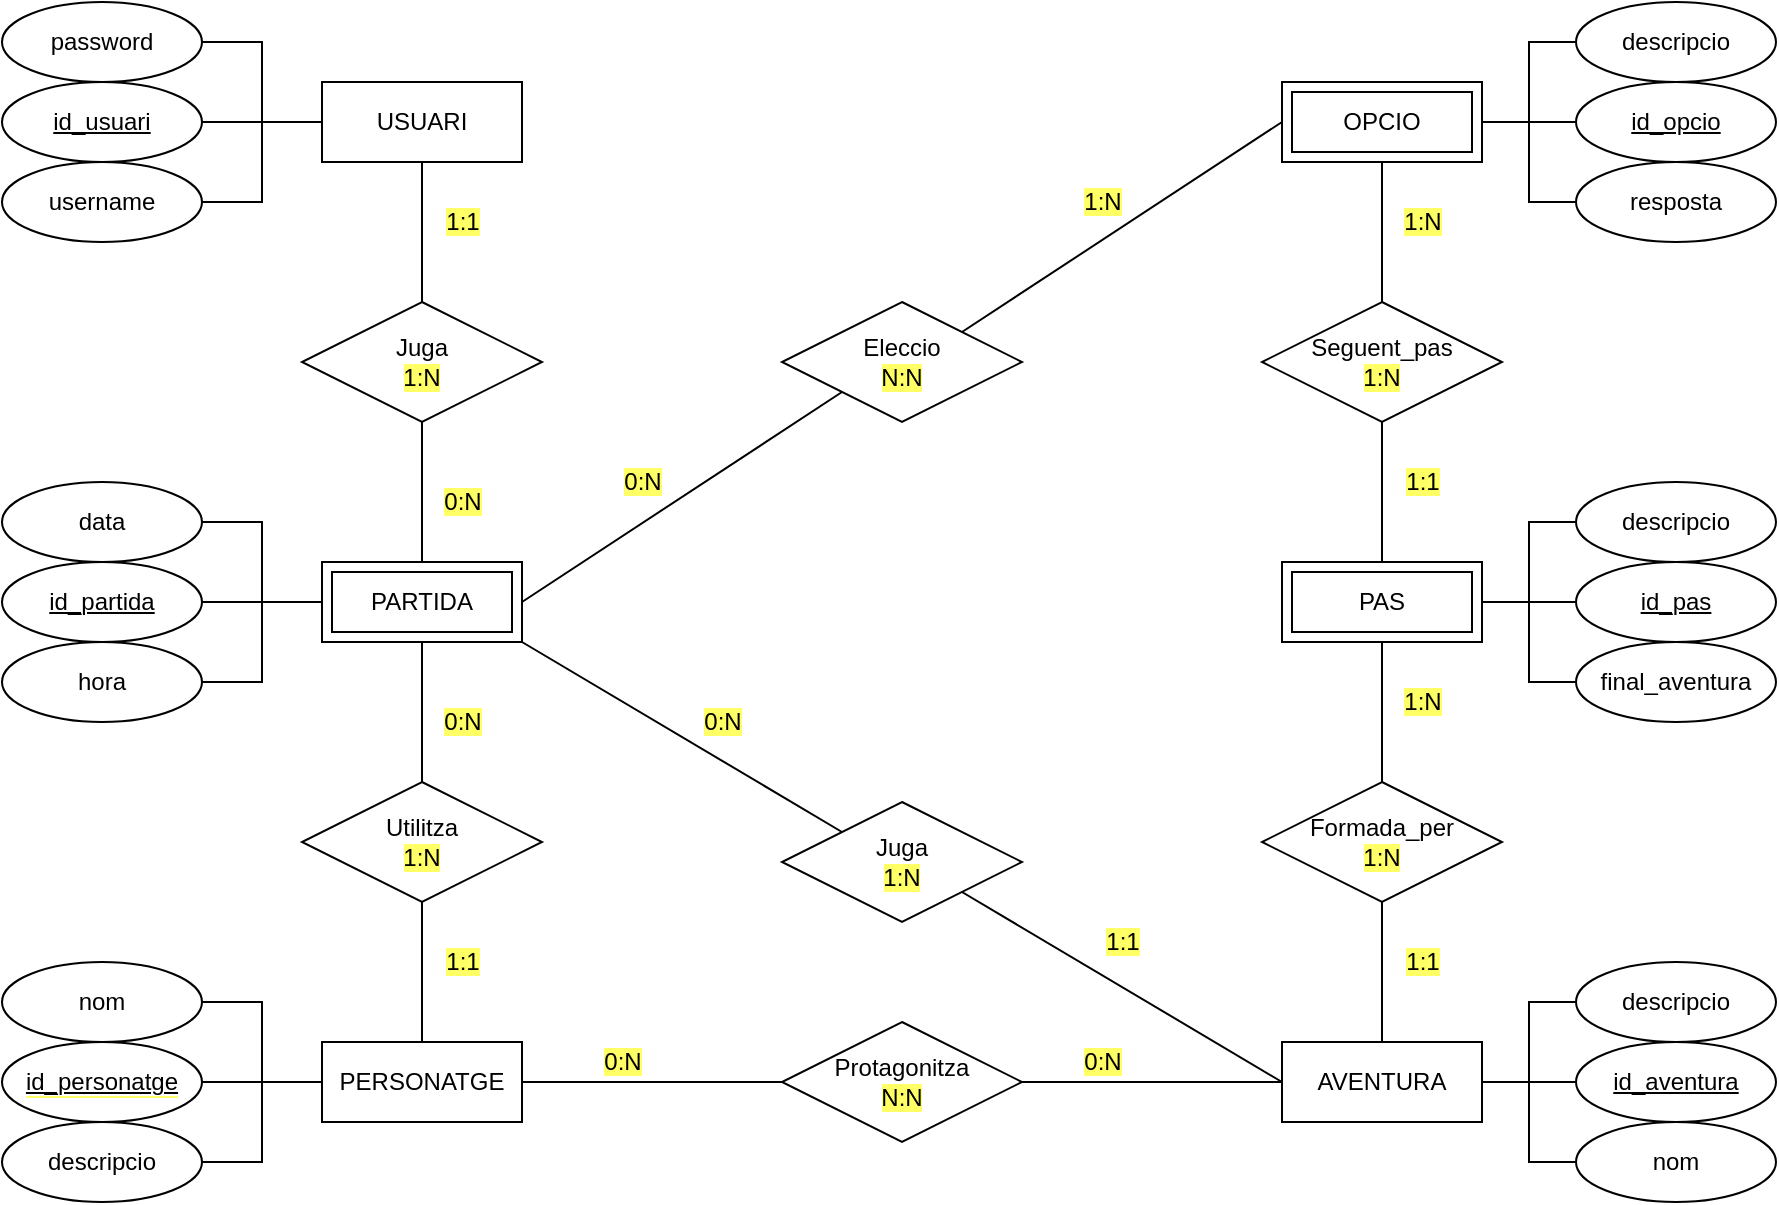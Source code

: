<mxfile version="16.2.4" type="device"><diagram id="tnUeGrokoE91-5UtO8Fx" name="Page-1"><mxGraphModel dx="1888" dy="615" grid="1" gridSize="10" guides="1" tooltips="1" connect="1" arrows="1" fold="1" page="1" pageScale="1" pageWidth="827" pageHeight="1169" math="0" shadow="0"><root><mxCell id="0"/><mxCell id="1" parent="0"/><mxCell id="eRpHurypJ3GQB4cxgc3K-1" value="USUARI" style="whiteSpace=wrap;html=1;align=center;" vertex="1" parent="1"><mxGeometry x="100" y="120" width="100" height="40" as="geometry"/></mxCell><mxCell id="eRpHurypJ3GQB4cxgc3K-16" style="edgeStyle=orthogonalEdgeStyle;rounded=0;orthogonalLoop=1;jettySize=auto;html=1;exitX=1;exitY=0.5;exitDx=0;exitDy=0;entryX=0;entryY=0.5;entryDx=0;entryDy=0;endArrow=none;endFill=0;" edge="1" parent="1" source="eRpHurypJ3GQB4cxgc3K-6" target="eRpHurypJ3GQB4cxgc3K-15"><mxGeometry relative="1" as="geometry"/></mxCell><mxCell id="eRpHurypJ3GQB4cxgc3K-6" value="PERSONATGE" style="whiteSpace=wrap;html=1;align=center;" vertex="1" parent="1"><mxGeometry x="100" y="600" width="100" height="40" as="geometry"/></mxCell><mxCell id="eRpHurypJ3GQB4cxgc3K-19" value="" style="edgeStyle=orthogonalEdgeStyle;rounded=0;orthogonalLoop=1;jettySize=auto;html=1;endArrow=none;endFill=0;" edge="1" parent="1" source="eRpHurypJ3GQB4cxgc3K-7" target="eRpHurypJ3GQB4cxgc3K-18"><mxGeometry relative="1" as="geometry"/></mxCell><mxCell id="eRpHurypJ3GQB4cxgc3K-84" style="edgeStyle=orthogonalEdgeStyle;rounded=0;orthogonalLoop=1;jettySize=auto;html=1;exitX=1;exitY=0.5;exitDx=0;exitDy=0;entryX=0;entryY=0.5;entryDx=0;entryDy=0;endArrow=none;endFill=0;" edge="1" parent="1" source="eRpHurypJ3GQB4cxgc3K-7" target="eRpHurypJ3GQB4cxgc3K-83"><mxGeometry relative="1" as="geometry"/></mxCell><mxCell id="eRpHurypJ3GQB4cxgc3K-7" value="AVENTURA" style="whiteSpace=wrap;html=1;align=center;" vertex="1" parent="1"><mxGeometry x="580" y="600" width="100" height="40" as="geometry"/></mxCell><mxCell id="eRpHurypJ3GQB4cxgc3K-13" value="" style="edgeStyle=orthogonalEdgeStyle;rounded=0;orthogonalLoop=1;jettySize=auto;html=1;endArrow=none;endFill=0;" edge="1" parent="1" source="eRpHurypJ3GQB4cxgc3K-8" target="eRpHurypJ3GQB4cxgc3K-12"><mxGeometry relative="1" as="geometry"/></mxCell><mxCell id="eRpHurypJ3GQB4cxgc3K-26" style="rounded=0;orthogonalLoop=1;jettySize=auto;html=1;exitX=1;exitY=0.5;exitDx=0;exitDy=0;entryX=0;entryY=1;entryDx=0;entryDy=0;endArrow=none;endFill=0;" edge="1" parent="1" source="eRpHurypJ3GQB4cxgc3K-8" target="eRpHurypJ3GQB4cxgc3K-25"><mxGeometry relative="1" as="geometry"/></mxCell><mxCell id="eRpHurypJ3GQB4cxgc3K-32" style="edgeStyle=none;rounded=0;orthogonalLoop=1;jettySize=auto;html=1;exitX=1;exitY=1;exitDx=0;exitDy=0;entryX=0;entryY=0;entryDx=0;entryDy=0;endArrow=none;endFill=0;" edge="1" parent="1" source="eRpHurypJ3GQB4cxgc3K-8" target="eRpHurypJ3GQB4cxgc3K-31"><mxGeometry relative="1" as="geometry"/></mxCell><mxCell id="eRpHurypJ3GQB4cxgc3K-8" value="PARTIDA" style="shape=ext;margin=3;double=1;whiteSpace=wrap;html=1;align=center;" vertex="1" parent="1"><mxGeometry x="100" y="360" width="100" height="40" as="geometry"/></mxCell><mxCell id="eRpHurypJ3GQB4cxgc3K-10" value="" style="edgeStyle=orthogonalEdgeStyle;rounded=0;orthogonalLoop=1;jettySize=auto;html=1;endArrow=none;endFill=0;" edge="1" parent="1" source="eRpHurypJ3GQB4cxgc3K-9" target="eRpHurypJ3GQB4cxgc3K-1"><mxGeometry relative="1" as="geometry"/></mxCell><mxCell id="eRpHurypJ3GQB4cxgc3K-11" value="" style="edgeStyle=orthogonalEdgeStyle;rounded=0;orthogonalLoop=1;jettySize=auto;html=1;endArrow=none;endFill=0;" edge="1" parent="1" source="eRpHurypJ3GQB4cxgc3K-9" target="eRpHurypJ3GQB4cxgc3K-8"><mxGeometry relative="1" as="geometry"/></mxCell><mxCell id="eRpHurypJ3GQB4cxgc3K-9" value="Juga&lt;br&gt;&lt;span style=&quot;background-color: rgb(255 , 255 , 102)&quot;&gt;1:N&lt;/span&gt;" style="shape=rhombus;perimeter=rhombusPerimeter;whiteSpace=wrap;html=1;align=center;" vertex="1" parent="1"><mxGeometry x="90" y="230" width="120" height="60" as="geometry"/></mxCell><mxCell id="eRpHurypJ3GQB4cxgc3K-14" value="" style="edgeStyle=orthogonalEdgeStyle;rounded=0;orthogonalLoop=1;jettySize=auto;html=1;endArrow=none;endFill=0;" edge="1" parent="1" source="eRpHurypJ3GQB4cxgc3K-12" target="eRpHurypJ3GQB4cxgc3K-6"><mxGeometry relative="1" as="geometry"/></mxCell><mxCell id="eRpHurypJ3GQB4cxgc3K-12" value="Utilitza&lt;br&gt;&lt;span style=&quot;background-color: rgb(255 , 255 , 102)&quot;&gt;1:N&lt;/span&gt;" style="shape=rhombus;perimeter=rhombusPerimeter;whiteSpace=wrap;html=1;align=center;" vertex="1" parent="1"><mxGeometry x="90" y="470" width="120" height="60" as="geometry"/></mxCell><mxCell id="eRpHurypJ3GQB4cxgc3K-17" style="edgeStyle=orthogonalEdgeStyle;rounded=0;orthogonalLoop=1;jettySize=auto;html=1;exitX=1;exitY=0.5;exitDx=0;exitDy=0;entryX=0;entryY=0.5;entryDx=0;entryDy=0;endArrow=none;endFill=0;" edge="1" parent="1" source="eRpHurypJ3GQB4cxgc3K-15" target="eRpHurypJ3GQB4cxgc3K-7"><mxGeometry relative="1" as="geometry"/></mxCell><mxCell id="eRpHurypJ3GQB4cxgc3K-15" value="Protagonitza&lt;br&gt;&lt;span style=&quot;background-color: rgb(255 , 255 , 102)&quot;&gt;N:N&lt;/span&gt;" style="shape=rhombus;perimeter=rhombusPerimeter;whiteSpace=wrap;html=1;align=center;" vertex="1" parent="1"><mxGeometry x="330" y="590" width="120" height="60" as="geometry"/></mxCell><mxCell id="eRpHurypJ3GQB4cxgc3K-18" value="Formada_per&lt;br&gt;&lt;span style=&quot;background-color: rgb(255 , 255 , 102)&quot;&gt;1:N&lt;/span&gt;" style="shape=rhombus;perimeter=rhombusPerimeter;whiteSpace=wrap;html=1;align=center;" vertex="1" parent="1"><mxGeometry x="570" y="470" width="120" height="60" as="geometry"/></mxCell><mxCell id="eRpHurypJ3GQB4cxgc3K-21" value="" style="edgeStyle=orthogonalEdgeStyle;rounded=0;orthogonalLoop=1;jettySize=auto;html=1;endArrow=none;endFill=0;" edge="1" parent="1" source="eRpHurypJ3GQB4cxgc3K-20" target="eRpHurypJ3GQB4cxgc3K-18"><mxGeometry relative="1" as="geometry"/></mxCell><mxCell id="eRpHurypJ3GQB4cxgc3K-20" value="PAS" style="shape=ext;margin=3;double=1;whiteSpace=wrap;html=1;align=center;" vertex="1" parent="1"><mxGeometry x="580" y="360" width="100" height="40" as="geometry"/></mxCell><mxCell id="eRpHurypJ3GQB4cxgc3K-23" value="" style="edgeStyle=orthogonalEdgeStyle;rounded=0;orthogonalLoop=1;jettySize=auto;html=1;endArrow=none;endFill=0;" edge="1" parent="1" source="eRpHurypJ3GQB4cxgc3K-22" target="eRpHurypJ3GQB4cxgc3K-20"><mxGeometry relative="1" as="geometry"/></mxCell><mxCell id="eRpHurypJ3GQB4cxgc3K-22" value="Seguent_pas&lt;br&gt;&lt;span style=&quot;background-color: rgb(255 , 255 , 102)&quot;&gt;1:N&lt;/span&gt;" style="shape=rhombus;perimeter=rhombusPerimeter;whiteSpace=wrap;html=1;align=center;" vertex="1" parent="1"><mxGeometry x="570" y="230" width="120" height="60" as="geometry"/></mxCell><mxCell id="eRpHurypJ3GQB4cxgc3K-59" value="" style="edgeStyle=orthogonalEdgeStyle;rounded=0;orthogonalLoop=1;jettySize=auto;html=1;endArrow=none;endFill=0;" edge="1" parent="1" source="eRpHurypJ3GQB4cxgc3K-24" target="eRpHurypJ3GQB4cxgc3K-22"><mxGeometry relative="1" as="geometry"/></mxCell><mxCell id="eRpHurypJ3GQB4cxgc3K-24" value="OPCIO" style="shape=ext;margin=3;double=1;whiteSpace=wrap;html=1;align=center;" vertex="1" parent="1"><mxGeometry x="580" y="120" width="100" height="40" as="geometry"/></mxCell><mxCell id="eRpHurypJ3GQB4cxgc3K-27" style="edgeStyle=none;rounded=0;orthogonalLoop=1;jettySize=auto;html=1;exitX=1;exitY=0;exitDx=0;exitDy=0;entryX=0;entryY=0.5;entryDx=0;entryDy=0;endArrow=none;endFill=0;" edge="1" parent="1" source="eRpHurypJ3GQB4cxgc3K-25" target="eRpHurypJ3GQB4cxgc3K-24"><mxGeometry relative="1" as="geometry"/></mxCell><mxCell id="eRpHurypJ3GQB4cxgc3K-25" value="Eleccio&lt;br&gt;&lt;span style=&quot;background-color: rgb(255 , 255 , 102)&quot;&gt;N:N&lt;/span&gt;" style="shape=rhombus;perimeter=rhombusPerimeter;whiteSpace=wrap;html=1;align=center;" vertex="1" parent="1"><mxGeometry x="330" y="230" width="120" height="60" as="geometry"/></mxCell><mxCell id="eRpHurypJ3GQB4cxgc3K-35" value="" style="edgeStyle=none;rounded=0;orthogonalLoop=1;jettySize=auto;html=1;endArrow=none;endFill=0;" edge="1" parent="1" target="eRpHurypJ3GQB4cxgc3K-34"><mxGeometry relative="1" as="geometry"><mxPoint x="330" y="300" as="sourcePoint"/></mxGeometry></mxCell><mxCell id="eRpHurypJ3GQB4cxgc3K-33" style="edgeStyle=none;rounded=0;orthogonalLoop=1;jettySize=auto;html=1;exitX=1;exitY=1;exitDx=0;exitDy=0;entryX=0;entryY=0.5;entryDx=0;entryDy=0;endArrow=none;endFill=0;" edge="1" parent="1" source="eRpHurypJ3GQB4cxgc3K-31" target="eRpHurypJ3GQB4cxgc3K-7"><mxGeometry relative="1" as="geometry"/></mxCell><mxCell id="eRpHurypJ3GQB4cxgc3K-31" value="Juga&lt;br&gt;&lt;span style=&quot;background-color: rgb(255 , 255 , 102)&quot;&gt;1:N&lt;/span&gt;" style="shape=rhombus;perimeter=rhombusPerimeter;whiteSpace=wrap;html=1;align=center;" vertex="1" parent="1"><mxGeometry x="330" y="480" width="120" height="60" as="geometry"/></mxCell><mxCell id="eRpHurypJ3GQB4cxgc3K-40" style="edgeStyle=orthogonalEdgeStyle;rounded=0;orthogonalLoop=1;jettySize=auto;html=1;exitX=1;exitY=0.5;exitDx=0;exitDy=0;entryX=0;entryY=0.5;entryDx=0;entryDy=0;endArrow=none;endFill=0;" edge="1" parent="1" source="eRpHurypJ3GQB4cxgc3K-36" target="eRpHurypJ3GQB4cxgc3K-1"><mxGeometry relative="1" as="geometry"/></mxCell><mxCell id="eRpHurypJ3GQB4cxgc3K-36" value="id_usuari" style="ellipse;whiteSpace=wrap;html=1;align=center;fontStyle=4;" vertex="1" parent="1"><mxGeometry x="-60" y="120" width="100" height="40" as="geometry"/></mxCell><mxCell id="eRpHurypJ3GQB4cxgc3K-39" style="edgeStyle=orthogonalEdgeStyle;rounded=0;orthogonalLoop=1;jettySize=auto;html=1;exitX=1;exitY=0.5;exitDx=0;exitDy=0;entryX=0;entryY=0.5;entryDx=0;entryDy=0;endArrow=none;endFill=0;" edge="1" parent="1" source="eRpHurypJ3GQB4cxgc3K-37" target="eRpHurypJ3GQB4cxgc3K-1"><mxGeometry relative="1" as="geometry"/></mxCell><mxCell id="eRpHurypJ3GQB4cxgc3K-37" value="username" style="ellipse;whiteSpace=wrap;html=1;align=center;" vertex="1" parent="1"><mxGeometry x="-60" y="160" width="100" height="40" as="geometry"/></mxCell><mxCell id="eRpHurypJ3GQB4cxgc3K-41" style="edgeStyle=orthogonalEdgeStyle;rounded=0;orthogonalLoop=1;jettySize=auto;html=1;exitX=1;exitY=0.5;exitDx=0;exitDy=0;entryX=0;entryY=0.5;entryDx=0;entryDy=0;endArrow=none;endFill=0;" edge="1" parent="1" source="eRpHurypJ3GQB4cxgc3K-38" target="eRpHurypJ3GQB4cxgc3K-1"><mxGeometry relative="1" as="geometry"/></mxCell><mxCell id="eRpHurypJ3GQB4cxgc3K-38" value="password" style="ellipse;whiteSpace=wrap;html=1;align=center;" vertex="1" parent="1"><mxGeometry x="-60" y="80" width="100" height="40" as="geometry"/></mxCell><mxCell id="eRpHurypJ3GQB4cxgc3K-43" value="" style="edgeStyle=orthogonalEdgeStyle;rounded=0;orthogonalLoop=1;jettySize=auto;html=1;endArrow=none;endFill=0;entryX=0;entryY=0.5;entryDx=0;entryDy=0;" edge="1" parent="1" source="eRpHurypJ3GQB4cxgc3K-42" target="eRpHurypJ3GQB4cxgc3K-8"><mxGeometry relative="1" as="geometry"/></mxCell><mxCell id="eRpHurypJ3GQB4cxgc3K-42" value="id_partida" style="ellipse;whiteSpace=wrap;html=1;align=center;fontStyle=4;" vertex="1" parent="1"><mxGeometry x="-60" y="360" width="100" height="40" as="geometry"/></mxCell><mxCell id="eRpHurypJ3GQB4cxgc3K-55" style="edgeStyle=orthogonalEdgeStyle;rounded=0;orthogonalLoop=1;jettySize=auto;html=1;exitX=1;exitY=0.5;exitDx=0;exitDy=0;entryX=0;entryY=0.5;entryDx=0;entryDy=0;endArrow=none;endFill=0;" edge="1" parent="1" source="eRpHurypJ3GQB4cxgc3K-44" target="eRpHurypJ3GQB4cxgc3K-8"><mxGeometry relative="1" as="geometry"/></mxCell><mxCell id="eRpHurypJ3GQB4cxgc3K-44" value="data" style="ellipse;whiteSpace=wrap;html=1;align=center;" vertex="1" parent="1"><mxGeometry x="-60" y="320" width="100" height="40" as="geometry"/></mxCell><mxCell id="eRpHurypJ3GQB4cxgc3K-51" style="edgeStyle=orthogonalEdgeStyle;rounded=0;orthogonalLoop=1;jettySize=auto;html=1;exitX=1;exitY=0.5;exitDx=0;exitDy=0;entryX=0;entryY=0.5;entryDx=0;entryDy=0;endArrow=none;endFill=0;" edge="1" parent="1" source="eRpHurypJ3GQB4cxgc3K-45" target="eRpHurypJ3GQB4cxgc3K-8"><mxGeometry relative="1" as="geometry"/></mxCell><mxCell id="eRpHurypJ3GQB4cxgc3K-45" value="hora" style="ellipse;whiteSpace=wrap;html=1;align=center;" vertex="1" parent="1"><mxGeometry x="-60" y="400" width="100" height="40" as="geometry"/></mxCell><mxCell id="eRpHurypJ3GQB4cxgc3K-57" value="&lt;span style=&quot;background-color: rgb(255 , 255 , 102)&quot;&gt;1:1&lt;/span&gt;" style="text;html=1;align=center;verticalAlign=middle;resizable=0;points=[];autosize=1;strokeColor=none;fillColor=none;" vertex="1" parent="1"><mxGeometry x="155" y="180" width="30" height="20" as="geometry"/></mxCell><mxCell id="eRpHurypJ3GQB4cxgc3K-58" value="&lt;span style=&quot;background-color: rgb(255 , 255 , 102)&quot;&gt;0:N&lt;/span&gt;" style="text;html=1;align=center;verticalAlign=middle;resizable=0;points=[];autosize=1;strokeColor=none;fillColor=none;" vertex="1" parent="1"><mxGeometry x="155" y="320" width="30" height="20" as="geometry"/></mxCell><mxCell id="eRpHurypJ3GQB4cxgc3K-60" value="&lt;span style=&quot;background-color: rgb(255 , 255 , 102)&quot;&gt;0:N&lt;/span&gt;" style="text;html=1;align=center;verticalAlign=middle;resizable=0;points=[];autosize=1;strokeColor=none;fillColor=none;" vertex="1" parent="1"><mxGeometry x="155" y="430" width="30" height="20" as="geometry"/></mxCell><mxCell id="eRpHurypJ3GQB4cxgc3K-61" value="&lt;span style=&quot;background-color: rgb(255 , 255 , 102)&quot;&gt;1:1&lt;/span&gt;" style="text;html=1;align=center;verticalAlign=middle;resizable=0;points=[];autosize=1;strokeColor=none;fillColor=none;" vertex="1" parent="1"><mxGeometry x="155" y="550" width="30" height="20" as="geometry"/></mxCell><mxCell id="eRpHurypJ3GQB4cxgc3K-62" value="&lt;span style=&quot;background-color: rgb(255 , 255 , 102)&quot;&gt;0:N&lt;/span&gt;" style="text;html=1;align=center;verticalAlign=middle;resizable=0;points=[];autosize=1;strokeColor=none;fillColor=none;" vertex="1" parent="1"><mxGeometry x="235" y="600" width="30" height="20" as="geometry"/></mxCell><mxCell id="eRpHurypJ3GQB4cxgc3K-63" value="&lt;span style=&quot;background-color: rgb(255 , 255 , 102)&quot;&gt;0:N&lt;/span&gt;" style="text;html=1;align=center;verticalAlign=middle;resizable=0;points=[];autosize=1;strokeColor=none;fillColor=none;" vertex="1" parent="1"><mxGeometry x="475" y="600" width="30" height="20" as="geometry"/></mxCell><mxCell id="eRpHurypJ3GQB4cxgc3K-65" value="" style="edgeStyle=orthogonalEdgeStyle;rounded=0;orthogonalLoop=1;jettySize=auto;html=1;endArrow=none;endFill=0;" edge="1" parent="1" source="eRpHurypJ3GQB4cxgc3K-64" target="eRpHurypJ3GQB4cxgc3K-6"><mxGeometry relative="1" as="geometry"/></mxCell><mxCell id="eRpHurypJ3GQB4cxgc3K-64" value="&lt;span style=&quot;background-color: rgb(255 , 255 , 255)&quot;&gt;id_personatge&lt;/span&gt;" style="ellipse;whiteSpace=wrap;html=1;align=center;fontStyle=4;labelBackgroundColor=#FFFF66;" vertex="1" parent="1"><mxGeometry x="-60" y="600" width="100" height="40" as="geometry"/></mxCell><mxCell id="eRpHurypJ3GQB4cxgc3K-69" style="edgeStyle=orthogonalEdgeStyle;rounded=0;orthogonalLoop=1;jettySize=auto;html=1;exitX=1;exitY=0.5;exitDx=0;exitDy=0;entryX=0;entryY=0.5;entryDx=0;entryDy=0;endArrow=none;endFill=0;" edge="1" parent="1" source="eRpHurypJ3GQB4cxgc3K-66" target="eRpHurypJ3GQB4cxgc3K-6"><mxGeometry relative="1" as="geometry"/></mxCell><mxCell id="eRpHurypJ3GQB4cxgc3K-66" value="nom" style="ellipse;whiteSpace=wrap;html=1;align=center;labelBackgroundColor=#FFFFFF;" vertex="1" parent="1"><mxGeometry x="-60" y="560" width="100" height="40" as="geometry"/></mxCell><mxCell id="eRpHurypJ3GQB4cxgc3K-70" style="edgeStyle=orthogonalEdgeStyle;rounded=0;orthogonalLoop=1;jettySize=auto;html=1;exitX=1;exitY=0.5;exitDx=0;exitDy=0;entryX=0;entryY=0.5;entryDx=0;entryDy=0;endArrow=none;endFill=0;" edge="1" parent="1" source="eRpHurypJ3GQB4cxgc3K-68" target="eRpHurypJ3GQB4cxgc3K-6"><mxGeometry relative="1" as="geometry"/></mxCell><mxCell id="eRpHurypJ3GQB4cxgc3K-68" value="descripcio" style="ellipse;whiteSpace=wrap;html=1;align=center;labelBackgroundColor=#FFFFFF;" vertex="1" parent="1"><mxGeometry x="-60" y="640" width="100" height="40" as="geometry"/></mxCell><mxCell id="eRpHurypJ3GQB4cxgc3K-71" value="&lt;span style=&quot;background-color: rgb(255 , 255 , 102)&quot;&gt;0:N&lt;/span&gt;" style="text;html=1;align=center;verticalAlign=middle;resizable=0;points=[];autosize=1;strokeColor=none;fillColor=none;" vertex="1" parent="1"><mxGeometry x="285" y="430" width="30" height="20" as="geometry"/></mxCell><mxCell id="eRpHurypJ3GQB4cxgc3K-72" value="&lt;span style=&quot;background-color: rgb(255 , 255 , 102)&quot;&gt;1:1&lt;/span&gt;" style="text;html=1;align=center;verticalAlign=middle;resizable=0;points=[];autosize=1;strokeColor=none;fillColor=none;" vertex="1" parent="1"><mxGeometry x="485" y="540" width="30" height="20" as="geometry"/></mxCell><mxCell id="eRpHurypJ3GQB4cxgc3K-73" value="&lt;span style=&quot;background-color: rgb(255 , 255 , 102)&quot;&gt;1:1&lt;/span&gt;" style="text;html=1;align=center;verticalAlign=middle;resizable=0;points=[];autosize=1;strokeColor=none;fillColor=none;" vertex="1" parent="1"><mxGeometry x="635" y="550" width="30" height="20" as="geometry"/></mxCell><mxCell id="eRpHurypJ3GQB4cxgc3K-74" value="&lt;span style=&quot;background-color: rgb(255 , 255 , 102)&quot;&gt;1:N&lt;/span&gt;" style="text;html=1;align=center;verticalAlign=middle;resizable=0;points=[];autosize=1;strokeColor=none;fillColor=none;" vertex="1" parent="1"><mxGeometry x="635" y="420" width="30" height="20" as="geometry"/></mxCell><mxCell id="eRpHurypJ3GQB4cxgc3K-75" value="&lt;span style=&quot;background-color: rgb(255 , 255 , 102)&quot;&gt;0:N&lt;/span&gt;" style="text;html=1;align=center;verticalAlign=middle;resizable=0;points=[];autosize=1;strokeColor=none;fillColor=none;" vertex="1" parent="1"><mxGeometry x="245" y="310" width="30" height="20" as="geometry"/></mxCell><mxCell id="eRpHurypJ3GQB4cxgc3K-76" value="&lt;span style=&quot;background-color: rgb(255 , 255 , 102)&quot;&gt;1:N&lt;/span&gt;" style="text;html=1;align=center;verticalAlign=middle;resizable=0;points=[];autosize=1;strokeColor=none;fillColor=none;" vertex="1" parent="1"><mxGeometry x="475" y="170" width="30" height="20" as="geometry"/></mxCell><mxCell id="eRpHurypJ3GQB4cxgc3K-77" value="&lt;span style=&quot;background-color: rgb(255 , 255 , 102)&quot;&gt;1:N&lt;/span&gt;" style="text;html=1;align=center;verticalAlign=middle;resizable=0;points=[];autosize=1;strokeColor=none;fillColor=none;" vertex="1" parent="1"><mxGeometry x="635" y="180" width="30" height="20" as="geometry"/></mxCell><mxCell id="eRpHurypJ3GQB4cxgc3K-78" value="&lt;span style=&quot;background-color: rgb(255 , 255 , 102)&quot;&gt;1:1&lt;/span&gt;" style="text;html=1;align=center;verticalAlign=middle;resizable=0;points=[];autosize=1;strokeColor=none;fillColor=none;" vertex="1" parent="1"><mxGeometry x="635" y="310" width="30" height="20" as="geometry"/></mxCell><mxCell id="eRpHurypJ3GQB4cxgc3K-83" value="id_aventura" style="ellipse;whiteSpace=wrap;html=1;align=center;fontStyle=4;labelBackgroundColor=#FFFFFF;" vertex="1" parent="1"><mxGeometry x="727" y="600" width="100" height="40" as="geometry"/></mxCell><mxCell id="eRpHurypJ3GQB4cxgc3K-88" style="edgeStyle=orthogonalEdgeStyle;rounded=0;orthogonalLoop=1;jettySize=auto;html=1;exitX=0;exitY=0.5;exitDx=0;exitDy=0;entryX=1;entryY=0.5;entryDx=0;entryDy=0;endArrow=none;endFill=0;" edge="1" parent="1" source="eRpHurypJ3GQB4cxgc3K-85" target="eRpHurypJ3GQB4cxgc3K-7"><mxGeometry relative="1" as="geometry"/></mxCell><mxCell id="eRpHurypJ3GQB4cxgc3K-85" value="nom" style="ellipse;whiteSpace=wrap;html=1;align=center;labelBackgroundColor=#FFFFFF;" vertex="1" parent="1"><mxGeometry x="727" y="640" width="100" height="40" as="geometry"/></mxCell><mxCell id="eRpHurypJ3GQB4cxgc3K-87" style="edgeStyle=orthogonalEdgeStyle;rounded=0;orthogonalLoop=1;jettySize=auto;html=1;exitX=0;exitY=0.5;exitDx=0;exitDy=0;entryX=1;entryY=0.5;entryDx=0;entryDy=0;endArrow=none;endFill=0;" edge="1" parent="1" source="eRpHurypJ3GQB4cxgc3K-86" target="eRpHurypJ3GQB4cxgc3K-7"><mxGeometry relative="1" as="geometry"/></mxCell><mxCell id="eRpHurypJ3GQB4cxgc3K-86" value="descripcio" style="ellipse;whiteSpace=wrap;html=1;align=center;labelBackgroundColor=#FFFFFF;" vertex="1" parent="1"><mxGeometry x="727" y="560" width="100" height="40" as="geometry"/></mxCell><mxCell id="eRpHurypJ3GQB4cxgc3K-95" style="edgeStyle=orthogonalEdgeStyle;rounded=0;orthogonalLoop=1;jettySize=auto;html=1;exitX=0;exitY=0.5;exitDx=0;exitDy=0;entryX=1;entryY=0.5;entryDx=0;entryDy=0;endArrow=none;endFill=0;" edge="1" parent="1" source="eRpHurypJ3GQB4cxgc3K-90" target="eRpHurypJ3GQB4cxgc3K-20"><mxGeometry relative="1" as="geometry"/></mxCell><mxCell id="eRpHurypJ3GQB4cxgc3K-90" value="id_pas" style="ellipse;whiteSpace=wrap;html=1;align=center;fontStyle=4;labelBackgroundColor=#FFFFFF;" vertex="1" parent="1"><mxGeometry x="727" y="360" width="100" height="40" as="geometry"/></mxCell><mxCell id="eRpHurypJ3GQB4cxgc3K-96" style="edgeStyle=orthogonalEdgeStyle;rounded=0;orthogonalLoop=1;jettySize=auto;html=1;exitX=0;exitY=0.5;exitDx=0;exitDy=0;entryX=1;entryY=0.5;entryDx=0;entryDy=0;endArrow=none;endFill=0;" edge="1" parent="1" source="eRpHurypJ3GQB4cxgc3K-92" target="eRpHurypJ3GQB4cxgc3K-20"><mxGeometry relative="1" as="geometry"/></mxCell><mxCell id="eRpHurypJ3GQB4cxgc3K-92" value="descripcio" style="ellipse;whiteSpace=wrap;html=1;align=center;labelBackgroundColor=#FFFFFF;" vertex="1" parent="1"><mxGeometry x="727" y="320" width="100" height="40" as="geometry"/></mxCell><mxCell id="eRpHurypJ3GQB4cxgc3K-94" style="edgeStyle=orthogonalEdgeStyle;rounded=0;orthogonalLoop=1;jettySize=auto;html=1;exitX=0;exitY=0.5;exitDx=0;exitDy=0;entryX=1;entryY=0.5;entryDx=0;entryDy=0;endArrow=none;endFill=0;" edge="1" parent="1" source="eRpHurypJ3GQB4cxgc3K-93" target="eRpHurypJ3GQB4cxgc3K-20"><mxGeometry relative="1" as="geometry"/></mxCell><mxCell id="eRpHurypJ3GQB4cxgc3K-93" value="final_aventura" style="ellipse;whiteSpace=wrap;html=1;align=center;labelBackgroundColor=#FFFFFF;" vertex="1" parent="1"><mxGeometry x="727" y="400" width="100" height="40" as="geometry"/></mxCell><mxCell id="eRpHurypJ3GQB4cxgc3K-102" style="edgeStyle=orthogonalEdgeStyle;rounded=0;orthogonalLoop=1;jettySize=auto;html=1;exitX=0;exitY=0.5;exitDx=0;exitDy=0;entryX=1;entryY=0.5;entryDx=0;entryDy=0;endArrow=none;endFill=0;" edge="1" parent="1" source="eRpHurypJ3GQB4cxgc3K-97" target="eRpHurypJ3GQB4cxgc3K-24"><mxGeometry relative="1" as="geometry"/></mxCell><mxCell id="eRpHurypJ3GQB4cxgc3K-97" value="resposta" style="ellipse;whiteSpace=wrap;html=1;align=center;labelBackgroundColor=#FFFFFF;" vertex="1" parent="1"><mxGeometry x="727" y="160" width="100" height="40" as="geometry"/></mxCell><mxCell id="eRpHurypJ3GQB4cxgc3K-101" value="" style="edgeStyle=orthogonalEdgeStyle;rounded=0;orthogonalLoop=1;jettySize=auto;html=1;endArrow=none;endFill=0;" edge="1" parent="1" source="eRpHurypJ3GQB4cxgc3K-98" target="eRpHurypJ3GQB4cxgc3K-24"><mxGeometry relative="1" as="geometry"/></mxCell><mxCell id="eRpHurypJ3GQB4cxgc3K-98" value="id_opcio" style="ellipse;whiteSpace=wrap;html=1;align=center;fontStyle=4;labelBackgroundColor=#FFFFFF;" vertex="1" parent="1"><mxGeometry x="727" y="120" width="100" height="40" as="geometry"/></mxCell><mxCell id="eRpHurypJ3GQB4cxgc3K-100" style="edgeStyle=orthogonalEdgeStyle;rounded=0;orthogonalLoop=1;jettySize=auto;html=1;exitX=0;exitY=0.5;exitDx=0;exitDy=0;entryX=1;entryY=0.5;entryDx=0;entryDy=0;endArrow=none;endFill=0;" edge="1" parent="1" source="eRpHurypJ3GQB4cxgc3K-99" target="eRpHurypJ3GQB4cxgc3K-24"><mxGeometry relative="1" as="geometry"/></mxCell><mxCell id="eRpHurypJ3GQB4cxgc3K-99" value="descripcio" style="ellipse;whiteSpace=wrap;html=1;align=center;labelBackgroundColor=#FFFFFF;" vertex="1" parent="1"><mxGeometry x="727" y="80" width="100" height="40" as="geometry"/></mxCell></root></mxGraphModel></diagram></mxfile>